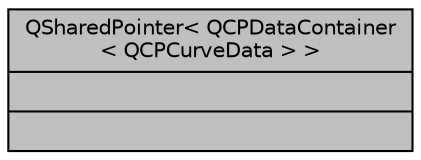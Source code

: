 digraph "QSharedPointer&lt; QCPDataContainer&lt; QCPCurveData &gt; &gt;"
{
 // LATEX_PDF_SIZE
  edge [fontname="Helvetica",fontsize="10",labelfontname="Helvetica",labelfontsize="10"];
  node [fontname="Helvetica",fontsize="10",shape=record];
  Node1 [label="{QSharedPointer\< QCPDataContainer\l\< QCPCurveData \> \>\n||}",height=0.2,width=0.4,color="black", fillcolor="grey75", style="filled", fontcolor="black",tooltip=" "];
}

